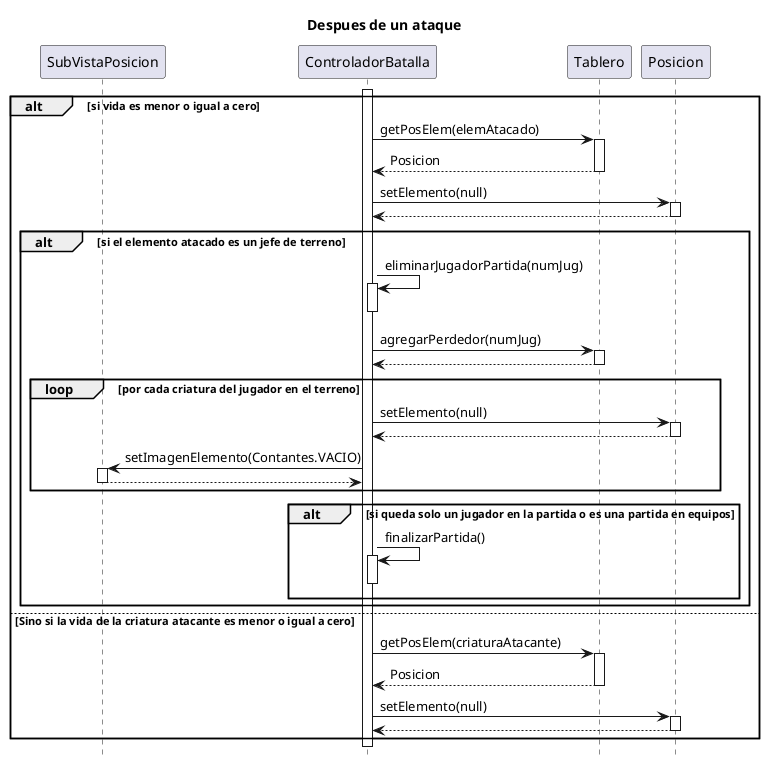 @startuml

title Despues de un ataque
hide footbox

participant SubVistaPosicion as subVisPos
participant ControladorBatalla as contBat
participant Tablero as tab
participant Posicion as pos

activate contBat

alt si vida es menor o igual a cero

contBat -> tab:getPosElem(elemAtacado)
activate tab
tab-->contBat:Posicion
deactivate tab

contBat -> pos:setElemento(null)
activate pos
pos-->contBat
deactivate pos

alt si el elemento atacado es un jefe de terreno

contBat->contBat:eliminarJugadorPartida(numJug)
activate contBat
deactivate contBat

contBat->tab:agregarPerdedor(numJug)
activate tab
tab-->contBat
deactivate tab

loop por cada criatura del jugador en el terreno

contBat->pos:setElemento(null)
activate pos
pos-->contBat
deactivate pos

contBat->subVisPos:setImagenElemento(Contantes.VACIO)
activate subVisPos
subVisPos-->contBat
deactivate subVisPos

end loop

alt si queda solo un jugador en la partida o es una partida en equipos

contBat->contBat:finalizarPartida()
activate contBat
deactivate contBat

end

end

else Sino si la vida de la criatura atacante es menor o igual a cero

contBat->tab:getPosElem(criaturaAtacante)
activate tab
tab-->contBat:Posicion
deactivate tab

contBat->pos:setElemento(null)
activate pos
pos-->contBat
deactivate pos

end

@enduml
